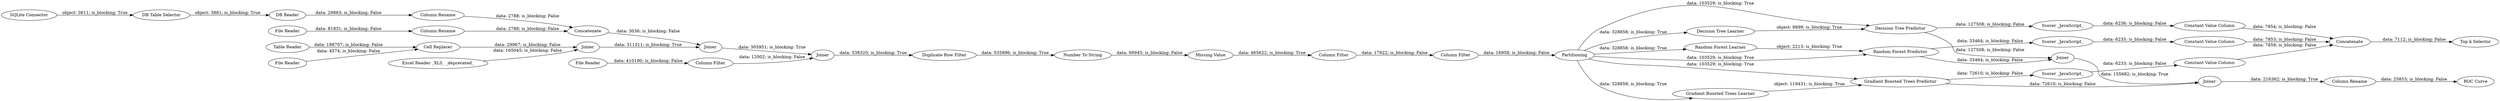 digraph {
	"-677955009829802610_340" [label="Gradient Boosted Trees Predictor"]
	"-677955009829802610_310" [label="Random Forest Learner"]
	"-677955009829802610_341" [label=Joiner]
	"-2334776332323027765_246" [label="SQLite Connector"]
	"-677955009829802610_328" [label="Column Filter"]
	"-677955009829802610_321" [label="ROC Curve"]
	"-677955009829802610_312" [label="Scorer _JavaScript_"]
	"-2334776332323027765_143" [label=Concatenate]
	"-2334776332323027765_146" [label=Joiner]
	"-2334776332323027765_145" [label=Joiner]
	"-2334776332323027765_3" [label="Column Filter"]
	"-2334776332323027765_237" [label="File Reader"]
	"-677955009829802610_322" [label="Column Rename"]
	"-2334776332323027765_150" [label="Column Rename"]
	"-2334776332323027765_240" [label="Missing Value"]
	"-2334776332323027765_248" [label="DB Table Selector"]
	"-677955009829802610_309" [label="Decision Tree Predictor"]
	"-2334776332323027765_144" [label=Joiner]
	"-677955009829802610_307" [label=Partitioning]
	"-677955009829802610_345" [label="Constant Value Column"]
	"-2334776332323027765_250" [label="Number To String"]
	"-677955009829802610_346" [label=Concatenate]
	"-2334776332323027765_129" [label="Cell Replacer"]
	"-677955009829802610_343" [label="Constant Value Column"]
	"-677955009829802610_336" [label="Scorer _JavaScript_"]
	"-2334776332323027765_243" [label="Excel Reader _XLS_ _deprecated_"]
	"-677955009829802610_311" [label="Random Forest Predictor"]
	"-677955009829802610_342" [label=Joiner]
	"-2334776332323027765_249" [label="Duplicate Row Filter"]
	"-2334776332323027765_152" [label="Column Filter"]
	"-2334776332323027765_234" [label="Table Reader"]
	"-2334776332323027765_233" [label="File Reader"]
	"-677955009829802610_347" [label="Top k Selector"]
	"-677955009829802610_313" [label="Scorer _JavaScript_"]
	"-2334776332323027765_247" [label="DB Reader"]
	"-2334776332323027765_235" [label="File Reader"]
	"-677955009829802610_308" [label="Decision Tree Learner"]
	"-677955009829802610_344" [label="Constant Value Column"]
	"-677955009829802610_339" [label="Gradient Boosted Trees Learner"]
	"-2334776332323027765_156" [label="Column Rename"]
	"-677955009829802610_344" -> "-677955009829802610_346" [label="data: 7853; is_blocking: False"]
	"-677955009829802610_340" -> "-677955009829802610_336" [label="data: 72610; is_blocking: False"]
	"-2334776332323027765_235" -> "-2334776332323027765_129" [label="data: 4574; is_blocking: False"]
	"-677955009829802610_336" -> "-677955009829802610_345" [label="data: 6233; is_blocking: False"]
	"-677955009829802610_307" -> "-677955009829802610_340" [label="data: 103529; is_blocking: True"]
	"-677955009829802610_307" -> "-677955009829802610_308" [label="data: 328858; is_blocking: True"]
	"-677955009829802610_311" -> "-677955009829802610_313" [label="data: 33464; is_blocking: False"]
	"-2334776332323027765_246" -> "-2334776332323027765_248" [label="object: 3611; is_blocking: True"]
	"-677955009829802610_339" -> "-677955009829802610_340" [label="object: 119431; is_blocking: True"]
	"-2334776332323027765_233" -> "-2334776332323027765_152" [label="data: 410190; is_blocking: False"]
	"-2334776332323027765_146" -> "-2334776332323027765_249" [label="data: 538320; is_blocking: True"]
	"-677955009829802610_313" -> "-677955009829802610_344" [label="data: 6235; is_blocking: False"]
	"-677955009829802610_345" -> "-677955009829802610_346" [label="data: 7859; is_blocking: False"]
	"-2334776332323027765_237" -> "-2334776332323027765_156" [label="data: 81831; is_blocking: False"]
	"-2334776332323027765_129" -> "-2334776332323027765_144" [label="data: 29967; is_blocking: False"]
	"-2334776332323027765_144" -> "-2334776332323027765_145" [label="data: 311311; is_blocking: True"]
	"-677955009829802610_307" -> "-677955009829802610_339" [label="data: 328858; is_blocking: True"]
	"-677955009829802610_341" -> "-677955009829802610_342" [label="data: 155682; is_blocking: True"]
	"-2334776332323027765_150" -> "-2334776332323027765_143" [label="data: 2788; is_blocking: False"]
	"-2334776332323027765_152" -> "-2334776332323027765_146" [label="data: 12002; is_blocking: False"]
	"-2334776332323027765_145" -> "-2334776332323027765_146" [label="data: 305951; is_blocking: True"]
	"-2334776332323027765_249" -> "-2334776332323027765_250" [label="data: 535896; is_blocking: True"]
	"-677955009829802610_307" -> "-677955009829802610_310" [label="data: 328858; is_blocking: True"]
	"-677955009829802610_307" -> "-677955009829802610_311" [label="data: 103529; is_blocking: True"]
	"-677955009829802610_308" -> "-677955009829802610_309" [label="object: 9899; is_blocking: True"]
	"-2334776332323027765_143" -> "-2334776332323027765_145" [label="data: 3036; is_blocking: False"]
	"-677955009829802610_307" -> "-677955009829802610_309" [label="data: 103529; is_blocking: True"]
	"-2334776332323027765_250" -> "-2334776332323027765_240" [label="data: 69945; is_blocking: False"]
	"-677955009829802610_309" -> "-677955009829802610_341" [label="data: 127508; is_blocking: False"]
	"-677955009829802610_343" -> "-677955009829802610_346" [label="data: 7854; is_blocking: False"]
	"-677955009829802610_312" -> "-677955009829802610_343" [label="data: 6236; is_blocking: False"]
	"-2334776332323027765_234" -> "-2334776332323027765_129" [label="data: 188707; is_blocking: False"]
	"-2334776332323027765_247" -> "-2334776332323027765_150" [label="data: 29863; is_blocking: False"]
	"-677955009829802610_340" -> "-677955009829802610_342" [label="data: 72610; is_blocking: False"]
	"-2334776332323027765_3" -> "-677955009829802610_328" [label="data: 17922; is_blocking: False"]
	"-2334776332323027765_248" -> "-2334776332323027765_247" [label="object: 3881; is_blocking: True"]
	"-677955009829802610_322" -> "-677955009829802610_321" [label="data: 25853; is_blocking: False"]
	"-677955009829802610_311" -> "-677955009829802610_341" [label="data: 33464; is_blocking: False"]
	"-2334776332323027765_243" -> "-2334776332323027765_144" [label="data: 165045; is_blocking: False"]
	"-677955009829802610_328" -> "-677955009829802610_307" [label="data: 16958; is_blocking: False"]
	"-677955009829802610_342" -> "-677955009829802610_322" [label="data: 216362; is_blocking: True"]
	"-2334776332323027765_240" -> "-2334776332323027765_3" [label="data: 465622; is_blocking: True"]
	"-677955009829802610_309" -> "-677955009829802610_312" [label="data: 127508; is_blocking: False"]
	"-2334776332323027765_156" -> "-2334776332323027765_143" [label="data: 2788; is_blocking: False"]
	"-677955009829802610_346" -> "-677955009829802610_347" [label="data: 7112; is_blocking: False"]
	"-677955009829802610_310" -> "-677955009829802610_311" [label="object: 2213; is_blocking: True"]
	rankdir=LR
}
